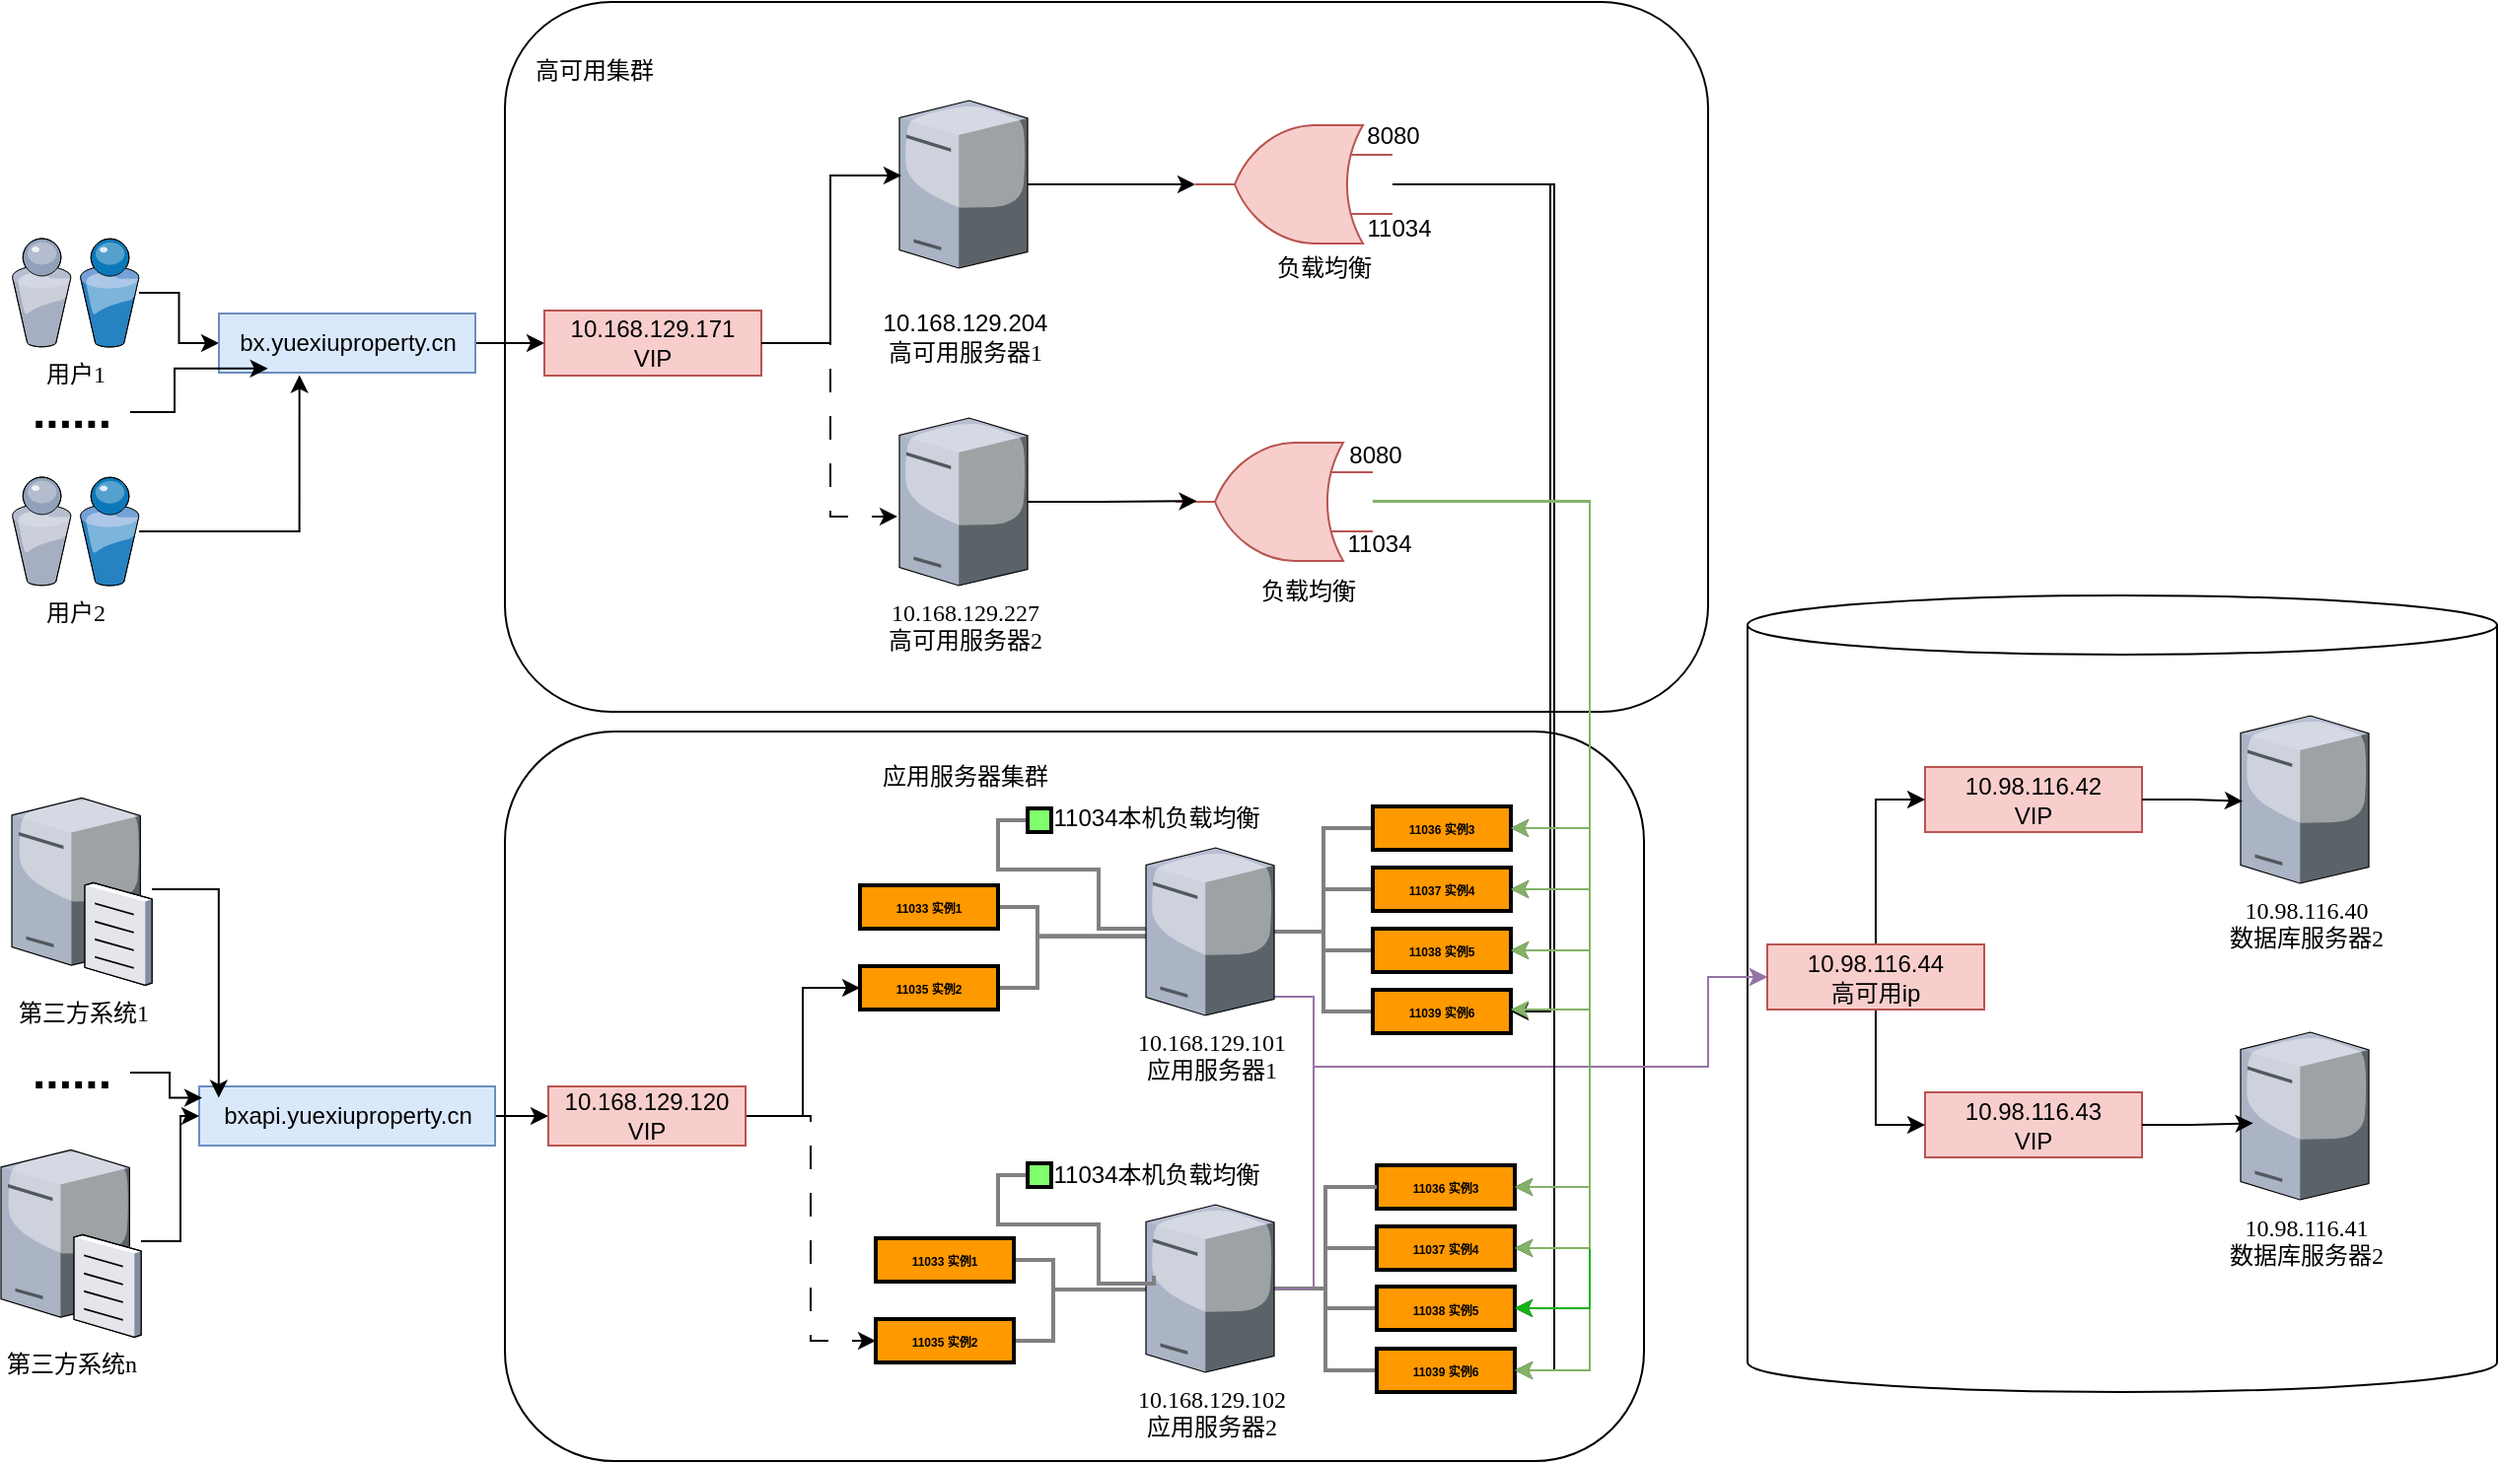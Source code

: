 <mxfile version="22.0.8" type="github">
  <diagram name="Page-1" id="822b0af5-4adb-64df-f703-e8dfc1f81529">
    <mxGraphModel dx="1539" dy="732" grid="0" gridSize="10" guides="1" tooltips="1" connect="1" arrows="1" fold="1" page="1" pageScale="1" pageWidth="850" pageHeight="1100" background="none" math="0" shadow="0">
      <root>
        <mxCell id="0" />
        <mxCell id="1" parent="0" />
        <mxCell id="_ml1ooQkZq6HSQxFkApG-141" value="" style="shape=cylinder3;whiteSpace=wrap;html=1;boundedLbl=1;backgroundOutline=1;size=15;" vertex="1" parent="1">
          <mxGeometry x="1070" y="421" width="380" height="404" as="geometry" />
        </mxCell>
        <mxCell id="_ml1ooQkZq6HSQxFkApG-24" value="" style="rounded=1;whiteSpace=wrap;html=1;" vertex="1" parent="1">
          <mxGeometry x="440" y="490" width="577.5" height="370" as="geometry" />
        </mxCell>
        <mxCell id="_ml1ooQkZq6HSQxFkApG-21" value="" style="rounded=1;whiteSpace=wrap;html=1;" vertex="1" parent="1">
          <mxGeometry x="440" y="120" width="610" height="360" as="geometry" />
        </mxCell>
        <mxCell id="7d933b09d9755ecc-5" value="第三方系统1" style="verticalLabelPosition=bottom;aspect=fixed;html=1;verticalAlign=top;strokeColor=none;shape=mxgraph.citrix.file_server;rounded=0;shadow=0;comic=0;fontFamily=Verdana;" parent="1" vertex="1">
          <mxGeometry x="190" y="521.5" width="71" height="97" as="geometry" />
        </mxCell>
        <mxCell id="_ml1ooQkZq6HSQxFkApG-11" style="edgeStyle=orthogonalEdgeStyle;rounded=0;orthogonalLoop=1;jettySize=auto;html=1;" edge="1" parent="1" source="7d933b09d9755ecc-6" target="_ml1ooQkZq6HSQxFkApG-1">
          <mxGeometry relative="1" as="geometry" />
        </mxCell>
        <mxCell id="7d933b09d9755ecc-6" value="用户1" style="verticalLabelPosition=bottom;aspect=fixed;html=1;verticalAlign=top;strokeColor=none;shape=mxgraph.citrix.users;rounded=0;shadow=0;comic=0;fontFamily=Verdana;" parent="1" vertex="1">
          <mxGeometry x="190" y="240" width="64.5" height="55" as="geometry" />
        </mxCell>
        <mxCell id="7d933b09d9755ecc-9" value="&lt;br&gt;&lt;span style=&quot;color: rgb(0, 0, 0); font-family: Arial, 微软雅黑, &amp;quot;Microsoft YaHei&amp;quot;, STXihei, 华文细黑; font-size: 12px; font-style: normal; font-variant-ligatures: normal; font-variant-caps: normal; font-weight: 300; letter-spacing: normal; orphans: 2; text-align: left; text-indent: 0px; text-transform: none; widows: 2; word-spacing: 0px; -webkit-text-stroke-width: 0px; background-color: rgb(255, 255, 255); text-decoration-thickness: initial; text-decoration-style: initial; text-decoration-color: initial; float: none; display: inline !important;&quot;&gt;10.168.129.204&lt;br&gt;&lt;/span&gt;高可用服务器1&lt;br&gt;" style="verticalLabelPosition=bottom;aspect=fixed;html=1;verticalAlign=top;strokeColor=none;shape=mxgraph.citrix.tower_server;rounded=0;shadow=0;comic=0;fontFamily=Verdana;" parent="1" vertex="1">
          <mxGeometry x="640" y="170" width="65" height="85" as="geometry" />
        </mxCell>
        <mxCell id="7d933b09d9755ecc-33" value="用户2" style="verticalLabelPosition=bottom;aspect=fixed;html=1;verticalAlign=top;strokeColor=none;shape=mxgraph.citrix.users;rounded=0;shadow=0;comic=0;fontFamily=Verdana;" parent="1" vertex="1">
          <mxGeometry x="190" y="361" width="64.5" height="55" as="geometry" />
        </mxCell>
        <mxCell id="7d933b09d9755ecc-34" value="10.168.129.227&lt;br&gt;高可用服务器2" style="verticalLabelPosition=bottom;aspect=fixed;html=1;verticalAlign=top;strokeColor=none;shape=mxgraph.citrix.tower_server;rounded=0;shadow=0;comic=0;fontFamily=Verdana;" parent="1" vertex="1">
          <mxGeometry x="640" y="331" width="65" height="85" as="geometry" />
        </mxCell>
        <mxCell id="_ml1ooQkZq6HSQxFkApG-16" value="" style="edgeStyle=orthogonalEdgeStyle;rounded=0;orthogonalLoop=1;jettySize=auto;html=1;" edge="1" parent="1" source="_ml1ooQkZq6HSQxFkApG-1" target="_ml1ooQkZq6HSQxFkApG-15">
          <mxGeometry relative="1" as="geometry" />
        </mxCell>
        <mxCell id="_ml1ooQkZq6HSQxFkApG-1" value="bx.yuexiuproperty.cn" style="text;html=1;align=center;verticalAlign=middle;resizable=0;points=[];autosize=1;strokeColor=#6c8ebf;fillColor=#dae8fc;" vertex="1" parent="1">
          <mxGeometry x="295" y="278" width="130" height="30" as="geometry" />
        </mxCell>
        <mxCell id="_ml1ooQkZq6HSQxFkApG-18" value="" style="edgeStyle=orthogonalEdgeStyle;rounded=0;orthogonalLoop=1;jettySize=auto;html=1;" edge="1" parent="1" source="_ml1ooQkZq6HSQxFkApG-2" target="_ml1ooQkZq6HSQxFkApG-17">
          <mxGeometry relative="1" as="geometry" />
        </mxCell>
        <mxCell id="_ml1ooQkZq6HSQxFkApG-2" value="bxapi.yuexiuproperty.cn" style="text;html=1;align=center;verticalAlign=middle;resizable=0;points=[];autosize=1;strokeColor=#6c8ebf;fillColor=#dae8fc;" vertex="1" parent="1">
          <mxGeometry x="285" y="670" width="150" height="30" as="geometry" />
        </mxCell>
        <mxCell id="_ml1ooQkZq6HSQxFkApG-10" style="edgeStyle=orthogonalEdgeStyle;rounded=0;orthogonalLoop=1;jettySize=auto;html=1;" edge="1" parent="1" source="_ml1ooQkZq6HSQxFkApG-5" target="_ml1ooQkZq6HSQxFkApG-2">
          <mxGeometry relative="1" as="geometry" />
        </mxCell>
        <mxCell id="_ml1ooQkZq6HSQxFkApG-5" value="第三方系统n" style="verticalLabelPosition=bottom;aspect=fixed;html=1;verticalAlign=top;strokeColor=none;shape=mxgraph.citrix.file_server;rounded=0;shadow=0;comic=0;fontFamily=Verdana;" vertex="1" parent="1">
          <mxGeometry x="184.5" y="700" width="71" height="97" as="geometry" />
        </mxCell>
        <mxCell id="_ml1ooQkZq6HSQxFkApG-7" value="&lt;b&gt;&lt;font style=&quot;font-size: 24px;&quot;&gt;......&lt;/font&gt;&lt;/b&gt;" style="text;html=1;align=center;verticalAlign=middle;resizable=0;points=[];autosize=1;strokeColor=none;fillColor=none;" vertex="1" parent="1">
          <mxGeometry x="190" y="643" width="60" height="40" as="geometry" />
        </mxCell>
        <mxCell id="_ml1ooQkZq6HSQxFkApG-8" value="&lt;b&gt;&lt;font style=&quot;font-size: 24px;&quot;&gt;......&lt;/font&gt;&lt;/b&gt;" style="text;html=1;align=center;verticalAlign=middle;resizable=0;points=[];autosize=1;strokeColor=none;fillColor=none;" vertex="1" parent="1">
          <mxGeometry x="190" y="308" width="60" height="40" as="geometry" />
        </mxCell>
        <mxCell id="_ml1ooQkZq6HSQxFkApG-9" style="edgeStyle=orthogonalEdgeStyle;rounded=0;orthogonalLoop=1;jettySize=auto;html=1;entryX=0.066;entryY=0.193;entryDx=0;entryDy=0;entryPerimeter=0;" edge="1" parent="1" source="7d933b09d9755ecc-5" target="_ml1ooQkZq6HSQxFkApG-2">
          <mxGeometry relative="1" as="geometry" />
        </mxCell>
        <mxCell id="_ml1ooQkZq6HSQxFkApG-12" style="edgeStyle=orthogonalEdgeStyle;rounded=0;orthogonalLoop=1;jettySize=auto;html=1;entryX=0.314;entryY=1.042;entryDx=0;entryDy=0;entryPerimeter=0;" edge="1" parent="1" source="7d933b09d9755ecc-33" target="_ml1ooQkZq6HSQxFkApG-1">
          <mxGeometry relative="1" as="geometry" />
        </mxCell>
        <mxCell id="_ml1ooQkZq6HSQxFkApG-13" style="edgeStyle=orthogonalEdgeStyle;rounded=0;orthogonalLoop=1;jettySize=auto;html=1;entryX=0.191;entryY=0.93;entryDx=0;entryDy=0;entryPerimeter=0;" edge="1" parent="1" source="_ml1ooQkZq6HSQxFkApG-8" target="_ml1ooQkZq6HSQxFkApG-1">
          <mxGeometry relative="1" as="geometry" />
        </mxCell>
        <mxCell id="_ml1ooQkZq6HSQxFkApG-14" style="edgeStyle=orthogonalEdgeStyle;rounded=0;orthogonalLoop=1;jettySize=auto;html=1;entryX=0.01;entryY=0.193;entryDx=0;entryDy=0;entryPerimeter=0;" edge="1" parent="1" source="_ml1ooQkZq6HSQxFkApG-7" target="_ml1ooQkZq6HSQxFkApG-2">
          <mxGeometry relative="1" as="geometry" />
        </mxCell>
        <mxCell id="_ml1ooQkZq6HSQxFkApG-15" value="10.168.129.171&lt;br&gt;VIP" style="whiteSpace=wrap;html=1;fillColor=#f8cecc;strokeColor=#b85450;" vertex="1" parent="1">
          <mxGeometry x="460" y="276.5" width="110" height="33" as="geometry" />
        </mxCell>
        <mxCell id="_ml1ooQkZq6HSQxFkApG-70" style="edgeStyle=orthogonalEdgeStyle;rounded=0;orthogonalLoop=1;jettySize=auto;html=1;entryX=0;entryY=0.5;entryDx=0;entryDy=0;" edge="1" parent="1" source="_ml1ooQkZq6HSQxFkApG-17" target="_ml1ooQkZq6HSQxFkApG-58">
          <mxGeometry relative="1" as="geometry" />
        </mxCell>
        <mxCell id="_ml1ooQkZq6HSQxFkApG-71" style="edgeStyle=orthogonalEdgeStyle;rounded=0;orthogonalLoop=1;jettySize=auto;html=1;entryX=0;entryY=0.5;entryDx=0;entryDy=0;dashed=1;dashPattern=12 12;" edge="1" parent="1" source="_ml1ooQkZq6HSQxFkApG-17" target="_ml1ooQkZq6HSQxFkApG-64">
          <mxGeometry relative="1" as="geometry" />
        </mxCell>
        <mxCell id="_ml1ooQkZq6HSQxFkApG-17" value="10.168.129.120&lt;br&gt;VIP" style="whiteSpace=wrap;html=1;fillColor=#f8cecc;strokeColor=#b85450;" vertex="1" parent="1">
          <mxGeometry x="462" y="670" width="100" height="30" as="geometry" />
        </mxCell>
        <mxCell id="_ml1ooQkZq6HSQxFkApG-19" style="edgeStyle=orthogonalEdgeStyle;rounded=0;orthogonalLoop=1;jettySize=auto;html=1;entryX=0.015;entryY=0.447;entryDx=0;entryDy=0;entryPerimeter=0;" edge="1" parent="1" source="_ml1ooQkZq6HSQxFkApG-15" target="7d933b09d9755ecc-9">
          <mxGeometry relative="1" as="geometry" />
        </mxCell>
        <mxCell id="_ml1ooQkZq6HSQxFkApG-20" style="edgeStyle=orthogonalEdgeStyle;rounded=0;orthogonalLoop=1;jettySize=auto;html=1;exitX=1;exitY=0.5;exitDx=0;exitDy=0;entryX=-0.015;entryY=0.588;entryDx=0;entryDy=0;entryPerimeter=0;dashed=1;dashPattern=12 12;" edge="1" parent="1" source="_ml1ooQkZq6HSQxFkApG-15" target="7d933b09d9755ecc-34">
          <mxGeometry relative="1" as="geometry" />
        </mxCell>
        <mxCell id="_ml1ooQkZq6HSQxFkApG-22" value="高可用集群" style="text;html=1;align=center;verticalAlign=middle;resizable=0;points=[];autosize=1;strokeColor=none;fillColor=none;" vertex="1" parent="1">
          <mxGeometry x="445" y="140" width="80" height="30" as="geometry" />
        </mxCell>
        <mxCell id="_ml1ooQkZq6HSQxFkApG-25" value="应用服务器集群" style="text;html=1;align=center;verticalAlign=middle;resizable=0;points=[];autosize=1;strokeColor=none;fillColor=none;" vertex="1" parent="1">
          <mxGeometry x="617.5" y="498" width="110" height="30" as="geometry" />
        </mxCell>
        <mxCell id="_ml1ooQkZq6HSQxFkApG-27" value="" style="edgeStyle=orthogonalEdgeStyle;rounded=0;exitX=0;exitY=0.5;endArrow=none;dashed=0;html=1;strokeColor=#808080;strokeWidth=2;entryX=0.062;entryY=0.433;entryDx=0;entryDy=0;entryPerimeter=0;" edge="1" source="_ml1ooQkZq6HSQxFkApG-29" target="7d933b09d9755ecc-17" parent="1">
          <mxGeometry relative="1" as="geometry">
            <Array as="points">
              <mxPoint x="690" y="535" />
              <mxPoint x="690" y="560" />
              <mxPoint x="741" y="560" />
              <mxPoint x="741" y="590" />
              <mxPoint x="769" y="590" />
            </Array>
          </mxGeometry>
        </mxCell>
        <mxCell id="_ml1ooQkZq6HSQxFkApG-29" value="" style="strokeWidth=2;dashed=0;align=center;fontSize=8;shape=rect;fillColor=#80FF6C;fontStyle=1;whiteSpace=wrap;html=1;" vertex="1" parent="1">
          <mxGeometry x="705" y="529" width="12" height="12" as="geometry" />
        </mxCell>
        <mxCell id="_ml1ooQkZq6HSQxFkApG-30" value="" style="edgeStyle=orthogonalEdgeStyle;rounded=0;exitX=0;exitY=0.5;endArrow=none;dashed=0;html=1;strokeColor=#808080;strokeWidth=2;" edge="1" source="_ml1ooQkZq6HSQxFkApG-32" target="7d933b09d9755ecc-17" parent="1">
          <mxGeometry relative="1" as="geometry" />
        </mxCell>
        <mxCell id="_ml1ooQkZq6HSQxFkApG-32" value="&lt;font style=&quot;font-size: 6px;&quot;&gt;11036&lt;font style=&quot;&quot;&gt; 实例3&lt;/font&gt;&lt;/font&gt;" style="strokeWidth=2;dashed=0;align=center;fontSize=8;shape=rect;fillColor=#ff9900;strokeColor=#000000;fontStyle=1;html=1;whiteSpace=wrap;" vertex="1" parent="1">
          <mxGeometry x="880" y="528" width="70" height="22" as="geometry" />
        </mxCell>
        <mxCell id="_ml1ooQkZq6HSQxFkApG-37" value="" style="edgeStyle=orthogonalEdgeStyle;rounded=0;exitX=0;exitY=0.5;endArrow=none;dashed=0;html=1;strokeColor=#808080;strokeWidth=2;" edge="1" parent="1" source="_ml1ooQkZq6HSQxFkApG-38" target="7d933b09d9755ecc-17">
          <mxGeometry relative="1" as="geometry">
            <mxPoint x="834" y="613" as="targetPoint" />
          </mxGeometry>
        </mxCell>
        <mxCell id="_ml1ooQkZq6HSQxFkApG-38" value="&lt;font style=&quot;font-size: 6px;&quot;&gt;11037&lt;font style=&quot;&quot;&gt;&amp;nbsp;实例4&lt;/font&gt;&lt;/font&gt;" style="strokeWidth=2;dashed=0;align=center;fontSize=8;shape=rect;fillColor=#ff9900;strokeColor=#000000;fontStyle=1;html=1;whiteSpace=wrap;" vertex="1" parent="1">
          <mxGeometry x="880" y="559" width="70" height="22" as="geometry" />
        </mxCell>
        <mxCell id="_ml1ooQkZq6HSQxFkApG-41" value="" style="edgeStyle=orthogonalEdgeStyle;rounded=0;exitX=0;exitY=0.5;endArrow=none;dashed=0;html=1;strokeColor=#808080;strokeWidth=2;" edge="1" parent="1" source="_ml1ooQkZq6HSQxFkApG-42" target="7d933b09d9755ecc-17">
          <mxGeometry relative="1" as="geometry">
            <mxPoint x="833" y="614" as="targetPoint" />
          </mxGeometry>
        </mxCell>
        <mxCell id="_ml1ooQkZq6HSQxFkApG-42" value="&lt;font style=&quot;font-size: 6px;&quot;&gt;11038&lt;font style=&quot;&quot;&gt;&amp;nbsp;实例5&lt;/font&gt;&lt;/font&gt;" style="strokeWidth=2;dashed=0;align=center;fontSize=8;shape=rect;fillColor=#ff9900;strokeColor=#000000;fontStyle=1;html=1;whiteSpace=wrap;" vertex="1" parent="1">
          <mxGeometry x="880" y="590" width="70" height="22" as="geometry" />
        </mxCell>
        <mxCell id="_ml1ooQkZq6HSQxFkApG-43" value="" style="edgeStyle=orthogonalEdgeStyle;rounded=0;exitX=0;exitY=0.5;endArrow=none;dashed=0;html=1;strokeColor=#808080;strokeWidth=2;" edge="1" parent="1" source="_ml1ooQkZq6HSQxFkApG-44" target="7d933b09d9755ecc-17">
          <mxGeometry relative="1" as="geometry">
            <mxPoint x="830" y="652" as="targetPoint" />
          </mxGeometry>
        </mxCell>
        <mxCell id="_ml1ooQkZq6HSQxFkApG-44" value="&lt;font style=&quot;font-size: 6px;&quot;&gt;11039&lt;font style=&quot;&quot;&gt;&amp;nbsp;实例6&lt;/font&gt;&lt;/font&gt;" style="strokeWidth=2;dashed=0;align=center;fontSize=8;shape=rect;fillColor=#ff9900;strokeColor=#000000;fontStyle=1;html=1;whiteSpace=wrap;" vertex="1" parent="1">
          <mxGeometry x="880" y="621" width="70" height="22" as="geometry" />
        </mxCell>
        <mxCell id="_ml1ooQkZq6HSQxFkApG-46" value="&lt;font style=&quot;font-size: 6px;&quot;&gt;11036&lt;font style=&quot;&quot;&gt; 实例3&lt;/font&gt;&lt;/font&gt;" style="strokeWidth=2;dashed=0;align=center;fontSize=8;shape=rect;fillColor=#ff9900;strokeColor=#000000;fontStyle=1;html=1;whiteSpace=wrap;" vertex="1" parent="1">
          <mxGeometry x="882" y="710" width="70" height="22" as="geometry" />
        </mxCell>
        <mxCell id="_ml1ooQkZq6HSQxFkApG-47" value="" style="edgeStyle=orthogonalEdgeStyle;rounded=0;exitX=0;exitY=0.5;endArrow=none;dashed=0;html=1;strokeColor=#808080;strokeWidth=2;" edge="1" parent="1" source="_ml1ooQkZq6HSQxFkApG-48" target="7d933b09d9755ecc-38">
          <mxGeometry relative="1" as="geometry">
            <mxPoint x="830.0" y="776.529" as="targetPoint" />
          </mxGeometry>
        </mxCell>
        <mxCell id="_ml1ooQkZq6HSQxFkApG-48" value="&lt;font style=&quot;font-size: 6px;&quot;&gt;11037&lt;font style=&quot;&quot;&gt;&amp;nbsp;实例4&lt;/font&gt;&lt;/font&gt;" style="strokeWidth=2;dashed=0;align=center;fontSize=8;shape=rect;fillColor=#ff9900;strokeColor=#000000;fontStyle=1;html=1;whiteSpace=wrap;" vertex="1" parent="1">
          <mxGeometry x="882" y="741" width="70" height="22" as="geometry" />
        </mxCell>
        <mxCell id="_ml1ooQkZq6HSQxFkApG-49" value="" style="edgeStyle=orthogonalEdgeStyle;rounded=0;exitX=0;exitY=0.5;endArrow=none;dashed=0;html=1;strokeColor=#808080;strokeWidth=2;" edge="1" parent="1" source="_ml1ooQkZq6HSQxFkApG-50" target="7d933b09d9755ecc-38">
          <mxGeometry relative="1" as="geometry">
            <mxPoint x="830.0" y="776.529" as="targetPoint" />
          </mxGeometry>
        </mxCell>
        <mxCell id="_ml1ooQkZq6HSQxFkApG-50" value="&lt;font style=&quot;font-size: 6px;&quot;&gt;11038&lt;font style=&quot;&quot;&gt;&amp;nbsp;实例5&lt;/font&gt;&lt;/font&gt;" style="strokeWidth=2;dashed=0;align=center;fontSize=8;shape=rect;fillColor=#ff9900;strokeColor=#000000;fontStyle=1;html=1;whiteSpace=wrap;" vertex="1" parent="1">
          <mxGeometry x="882" y="771.5" width="70" height="22" as="geometry" />
        </mxCell>
        <mxCell id="_ml1ooQkZq6HSQxFkApG-51" value="" style="edgeStyle=orthogonalEdgeStyle;rounded=0;exitX=0;exitY=0.5;endArrow=none;dashed=0;html=1;strokeColor=#808080;strokeWidth=2;" edge="1" parent="1" source="_ml1ooQkZq6HSQxFkApG-52" target="7d933b09d9755ecc-38">
          <mxGeometry relative="1" as="geometry">
            <mxPoint x="830.0" y="776.529" as="targetPoint" />
          </mxGeometry>
        </mxCell>
        <mxCell id="_ml1ooQkZq6HSQxFkApG-52" value="&lt;font style=&quot;font-size: 6px;&quot;&gt;11039&lt;font style=&quot;&quot;&gt;&amp;nbsp;实例6&lt;/font&gt;&lt;/font&gt;" style="strokeWidth=2;dashed=0;align=center;fontSize=8;shape=rect;fillColor=#ff9900;strokeColor=#000000;fontStyle=1;html=1;whiteSpace=wrap;" vertex="1" parent="1">
          <mxGeometry x="882" y="803" width="70" height="22" as="geometry" />
        </mxCell>
        <mxCell id="_ml1ooQkZq6HSQxFkApG-54" value="" style="edgeStyle=orthogonalEdgeStyle;rounded=0;exitX=0;exitY=0.5;endArrow=none;dashed=0;html=1;strokeColor=#808080;strokeWidth=2;exitDx=0;exitDy=0;" edge="1" parent="1" source="_ml1ooQkZq6HSQxFkApG-46" target="7d933b09d9755ecc-38">
          <mxGeometry relative="1" as="geometry">
            <mxPoint x="890" y="647" as="sourcePoint" />
            <mxPoint x="840" y="699" as="targetPoint" />
          </mxGeometry>
        </mxCell>
        <mxCell id="_ml1ooQkZq6HSQxFkApG-55" value="" style="edgeStyle=orthogonalEdgeStyle;rounded=0;exitX=1;exitY=0.5;endArrow=none;dashed=0;html=1;strokeColor=#808080;strokeWidth=2;entryX=0.041;entryY=0.525;entryDx=0;entryDy=0;entryPerimeter=0;exitDx=0;exitDy=0;" edge="1" parent="1" source="_ml1ooQkZq6HSQxFkApG-56" target="7d933b09d9755ecc-17">
          <mxGeometry relative="1" as="geometry">
            <mxPoint x="530" y="639" as="targetPoint" />
            <Array as="points">
              <mxPoint x="710" y="579" />
              <mxPoint x="710" y="594" />
            </Array>
          </mxGeometry>
        </mxCell>
        <mxCell id="_ml1ooQkZq6HSQxFkApG-56" value="&lt;font style=&quot;font-size: 6px;&quot;&gt;11033&lt;font style=&quot;&quot;&gt; 实例1&lt;/font&gt;&lt;/font&gt;" style="strokeWidth=2;dashed=0;align=center;fontSize=8;shape=rect;fillColor=#ff9900;strokeColor=#000000;fontStyle=1;html=1;whiteSpace=wrap;" vertex="1" parent="1">
          <mxGeometry x="620" y="568" width="70" height="22" as="geometry" />
        </mxCell>
        <mxCell id="_ml1ooQkZq6HSQxFkApG-57" value="" style="edgeStyle=orthogonalEdgeStyle;rounded=0;exitX=1;exitY=0.5;endArrow=none;dashed=0;html=1;strokeColor=#808080;strokeWidth=2;entryX=0.012;entryY=0.53;entryDx=0;entryDy=0;entryPerimeter=0;exitDx=0;exitDy=0;" edge="1" parent="1" source="_ml1ooQkZq6HSQxFkApG-58" target="7d933b09d9755ecc-17">
          <mxGeometry relative="1" as="geometry">
            <mxPoint x="778" y="604" as="targetPoint" />
            <Array as="points">
              <mxPoint x="710" y="620" />
              <mxPoint x="710" y="594" />
              <mxPoint x="766" y="594" />
            </Array>
          </mxGeometry>
        </mxCell>
        <mxCell id="_ml1ooQkZq6HSQxFkApG-58" value="&lt;font style=&quot;font-size: 6px;&quot;&gt;11035&lt;font style=&quot;&quot;&gt; 实例2&lt;/font&gt;&lt;/font&gt;" style="strokeWidth=2;dashed=0;align=center;fontSize=8;shape=rect;fillColor=#ff9900;strokeColor=#000000;fontStyle=1;html=1;whiteSpace=wrap;" vertex="1" parent="1">
          <mxGeometry x="620" y="609" width="70" height="22" as="geometry" />
        </mxCell>
        <mxCell id="_ml1ooQkZq6HSQxFkApG-59" value="11034本机负载均衡" style="text;html=1;align=center;verticalAlign=middle;resizable=0;points=[];autosize=1;strokeColor=none;fillColor=none;" vertex="1" parent="1">
          <mxGeometry x="705" y="519" width="130" height="30" as="geometry" />
        </mxCell>
        <mxCell id="_ml1ooQkZq6HSQxFkApG-61" value="" style="edgeStyle=orthogonalEdgeStyle;rounded=0;exitX=1;exitY=0.5;endArrow=none;dashed=0;html=1;strokeColor=#808080;strokeWidth=2;entryX=0.041;entryY=0.525;entryDx=0;entryDy=0;entryPerimeter=0;exitDx=0;exitDy=0;" edge="1" parent="1" source="_ml1ooQkZq6HSQxFkApG-62">
          <mxGeometry relative="1" as="geometry">
            <mxPoint x="776" y="773" as="targetPoint" />
            <Array as="points">
              <mxPoint x="718" y="758" />
              <mxPoint x="718" y="773" />
            </Array>
          </mxGeometry>
        </mxCell>
        <mxCell id="_ml1ooQkZq6HSQxFkApG-62" value="&lt;font style=&quot;font-size: 6px;&quot;&gt;11033&lt;font style=&quot;&quot;&gt; 实例1&lt;/font&gt;&lt;/font&gt;" style="strokeWidth=2;dashed=0;align=center;fontSize=8;shape=rect;fillColor=#ff9900;strokeColor=#000000;fontStyle=1;html=1;whiteSpace=wrap;" vertex="1" parent="1">
          <mxGeometry x="628" y="747" width="70" height="22" as="geometry" />
        </mxCell>
        <mxCell id="_ml1ooQkZq6HSQxFkApG-63" value="" style="edgeStyle=orthogonalEdgeStyle;rounded=0;exitX=1;exitY=0.5;endArrow=none;dashed=0;html=1;strokeColor=#808080;strokeWidth=2;entryX=0.012;entryY=0.53;entryDx=0;entryDy=0;entryPerimeter=0;exitDx=0;exitDy=0;" edge="1" parent="1" source="_ml1ooQkZq6HSQxFkApG-64">
          <mxGeometry relative="1" as="geometry">
            <mxPoint x="774" y="773" as="targetPoint" />
            <Array as="points">
              <mxPoint x="718" y="799" />
              <mxPoint x="718" y="773" />
              <mxPoint x="774" y="773" />
            </Array>
          </mxGeometry>
        </mxCell>
        <mxCell id="_ml1ooQkZq6HSQxFkApG-64" value="&lt;font style=&quot;font-size: 6px;&quot;&gt;11035&lt;font style=&quot;&quot;&gt; 实例2&lt;/font&gt;&lt;/font&gt;" style="strokeWidth=2;dashed=0;align=center;fontSize=8;shape=rect;fillColor=#ff9900;strokeColor=#000000;fontStyle=1;html=1;whiteSpace=wrap;" vertex="1" parent="1">
          <mxGeometry x="628" y="788" width="70" height="22" as="geometry" />
        </mxCell>
        <mxCell id="_ml1ooQkZq6HSQxFkApG-140" style="edgeStyle=orthogonalEdgeStyle;rounded=0;orthogonalLoop=1;jettySize=auto;html=1;entryX=0;entryY=0.5;entryDx=0;entryDy=0;fillColor=#e1d5e7;strokeColor=#9673a6;" edge="1" parent="1" source="7d933b09d9755ecc-38" target="_ml1ooQkZq6HSQxFkApG-132">
          <mxGeometry relative="1" as="geometry">
            <Array as="points">
              <mxPoint x="850" y="772" />
              <mxPoint x="850" y="660" />
              <mxPoint x="1050" y="660" />
              <mxPoint x="1050" y="614" />
            </Array>
          </mxGeometry>
        </mxCell>
        <mxCell id="7d933b09d9755ecc-38" value="10.168.129.102&lt;br&gt;应用服务器2" style="verticalLabelPosition=bottom;aspect=fixed;html=1;verticalAlign=top;strokeColor=none;shape=mxgraph.citrix.tower_server;rounded=0;shadow=0;comic=0;fontFamily=Verdana;" parent="1" vertex="1">
          <mxGeometry x="765" y="730" width="65" height="85" as="geometry" />
        </mxCell>
        <mxCell id="_ml1ooQkZq6HSQxFkApG-138" style="edgeStyle=orthogonalEdgeStyle;rounded=0;orthogonalLoop=1;jettySize=auto;html=1;entryX=0;entryY=0.5;entryDx=0;entryDy=0;exitX=0.999;exitY=0.888;exitDx=0;exitDy=0;exitPerimeter=0;fillColor=#e1d5e7;strokeColor=#9673a6;" edge="1" parent="1" source="7d933b09d9755ecc-17" target="_ml1ooQkZq6HSQxFkApG-132">
          <mxGeometry relative="1" as="geometry">
            <Array as="points">
              <mxPoint x="850" y="625" />
              <mxPoint x="850" y="660" />
              <mxPoint x="1050" y="660" />
              <mxPoint x="1050" y="615" />
            </Array>
          </mxGeometry>
        </mxCell>
        <mxCell id="7d933b09d9755ecc-17" value="10.168.129.101&lt;br&gt;应用服务器1" style="verticalLabelPosition=bottom;aspect=fixed;html=1;verticalAlign=top;strokeColor=none;shape=mxgraph.citrix.tower_server;rounded=0;shadow=0;comic=0;fontFamily=Verdana;" parent="1" vertex="1">
          <mxGeometry x="765" y="549" width="65" height="85" as="geometry" />
        </mxCell>
        <mxCell id="_ml1ooQkZq6HSQxFkApG-67" value="" style="edgeStyle=orthogonalEdgeStyle;rounded=0;exitX=0;exitY=0.5;endArrow=none;dashed=0;html=1;strokeColor=#808080;strokeWidth=2;entryX=0.062;entryY=0.433;entryDx=0;entryDy=0;entryPerimeter=0;" edge="1" parent="1" source="_ml1ooQkZq6HSQxFkApG-68">
          <mxGeometry relative="1" as="geometry">
            <mxPoint x="769" y="766" as="targetPoint" />
            <Array as="points">
              <mxPoint x="690" y="715" />
              <mxPoint x="690" y="740" />
              <mxPoint x="741" y="740" />
              <mxPoint x="741" y="770" />
              <mxPoint x="769" y="770" />
            </Array>
          </mxGeometry>
        </mxCell>
        <mxCell id="_ml1ooQkZq6HSQxFkApG-69" value="11034本机负载均衡" style="text;html=1;align=center;verticalAlign=middle;resizable=0;points=[];autosize=1;strokeColor=none;fillColor=none;" vertex="1" parent="1">
          <mxGeometry x="705" y="700" width="130" height="30" as="geometry" />
        </mxCell>
        <mxCell id="_ml1ooQkZq6HSQxFkApG-68" value="" style="strokeWidth=2;dashed=0;align=center;fontSize=8;shape=rect;fillColor=#80FF6C;fontStyle=1;whiteSpace=wrap;html=1;" vertex="1" parent="1">
          <mxGeometry x="705" y="709" width="12" height="12" as="geometry" />
        </mxCell>
        <mxCell id="_ml1ooQkZq6HSQxFkApG-83" style="edgeStyle=orthogonalEdgeStyle;rounded=0;orthogonalLoop=1;jettySize=auto;html=1;entryX=1;entryY=0.5;entryDx=0;entryDy=0;" edge="1" parent="1" source="_ml1ooQkZq6HSQxFkApG-73" target="_ml1ooQkZq6HSQxFkApG-50">
          <mxGeometry relative="1" as="geometry">
            <Array as="points">
              <mxPoint x="972" y="212" />
              <mxPoint x="972" y="782" />
            </Array>
          </mxGeometry>
        </mxCell>
        <mxCell id="_ml1ooQkZq6HSQxFkApG-84" style="edgeStyle=orthogonalEdgeStyle;rounded=0;orthogonalLoop=1;jettySize=auto;html=1;entryX=1;entryY=0.5;entryDx=0;entryDy=0;" edge="1" parent="1" source="_ml1ooQkZq6HSQxFkApG-73" target="_ml1ooQkZq6HSQxFkApG-48">
          <mxGeometry relative="1" as="geometry">
            <Array as="points">
              <mxPoint x="972" y="212" />
              <mxPoint x="972" y="752" />
            </Array>
          </mxGeometry>
        </mxCell>
        <mxCell id="_ml1ooQkZq6HSQxFkApG-85" style="edgeStyle=orthogonalEdgeStyle;rounded=0;orthogonalLoop=1;jettySize=auto;html=1;entryX=1;entryY=0.5;entryDx=0;entryDy=0;" edge="1" parent="1" source="_ml1ooQkZq6HSQxFkApG-73" target="_ml1ooQkZq6HSQxFkApG-46">
          <mxGeometry relative="1" as="geometry">
            <Array as="points">
              <mxPoint x="972" y="212" />
              <mxPoint x="972" y="721" />
            </Array>
          </mxGeometry>
        </mxCell>
        <mxCell id="_ml1ooQkZq6HSQxFkApG-86" style="edgeStyle=orthogonalEdgeStyle;rounded=0;orthogonalLoop=1;jettySize=auto;html=1;entryX=1;entryY=0.5;entryDx=0;entryDy=0;" edge="1" parent="1" source="_ml1ooQkZq6HSQxFkApG-73" target="_ml1ooQkZq6HSQxFkApG-52">
          <mxGeometry relative="1" as="geometry">
            <Array as="points">
              <mxPoint x="972" y="212" />
              <mxPoint x="972" y="814" />
            </Array>
          </mxGeometry>
        </mxCell>
        <mxCell id="_ml1ooQkZq6HSQxFkApG-87" style="edgeStyle=orthogonalEdgeStyle;rounded=0;orthogonalLoop=1;jettySize=auto;html=1;entryX=1;entryY=0.5;entryDx=0;entryDy=0;" edge="1" parent="1" source="_ml1ooQkZq6HSQxFkApG-73" target="_ml1ooQkZq6HSQxFkApG-44">
          <mxGeometry relative="1" as="geometry">
            <Array as="points">
              <mxPoint x="970" y="212" />
              <mxPoint x="970" y="632" />
            </Array>
          </mxGeometry>
        </mxCell>
        <mxCell id="_ml1ooQkZq6HSQxFkApG-88" style="edgeStyle=orthogonalEdgeStyle;rounded=0;orthogonalLoop=1;jettySize=auto;html=1;entryX=1;entryY=0.5;entryDx=0;entryDy=0;" edge="1" parent="1" source="_ml1ooQkZq6HSQxFkApG-73" target="_ml1ooQkZq6HSQxFkApG-42">
          <mxGeometry relative="1" as="geometry">
            <Array as="points">
              <mxPoint x="970" y="212" />
              <mxPoint x="970" y="601" />
            </Array>
          </mxGeometry>
        </mxCell>
        <mxCell id="_ml1ooQkZq6HSQxFkApG-89" style="edgeStyle=orthogonalEdgeStyle;rounded=0;orthogonalLoop=1;jettySize=auto;html=1;entryX=1;entryY=0.5;entryDx=0;entryDy=0;" edge="1" parent="1" source="_ml1ooQkZq6HSQxFkApG-73" target="_ml1ooQkZq6HSQxFkApG-38">
          <mxGeometry relative="1" as="geometry">
            <Array as="points">
              <mxPoint x="970" y="212" />
              <mxPoint x="970" y="570" />
            </Array>
          </mxGeometry>
        </mxCell>
        <mxCell id="_ml1ooQkZq6HSQxFkApG-90" style="edgeStyle=orthogonalEdgeStyle;rounded=0;orthogonalLoop=1;jettySize=auto;html=1;entryX=1;entryY=0.5;entryDx=0;entryDy=0;" edge="1" parent="1" source="_ml1ooQkZq6HSQxFkApG-73" target="_ml1ooQkZq6HSQxFkApG-32">
          <mxGeometry relative="1" as="geometry">
            <Array as="points">
              <mxPoint x="970" y="212" />
              <mxPoint x="970" y="539" />
            </Array>
          </mxGeometry>
        </mxCell>
        <mxCell id="_ml1ooQkZq6HSQxFkApG-73" value="" style="verticalLabelPosition=bottom;shadow=0;dashed=0;align=center;html=1;verticalAlign=top;shape=mxgraph.electrical.logic_gates.logic_gate;operation=or;rotation=-180;fillColor=#f8cecc;strokeColor=#b85450;" vertex="1" parent="1">
          <mxGeometry x="790" y="182.5" width="100" height="60" as="geometry" />
        </mxCell>
        <mxCell id="_ml1ooQkZq6HSQxFkApG-74" style="edgeStyle=orthogonalEdgeStyle;rounded=0;orthogonalLoop=1;jettySize=auto;html=1;entryX=1;entryY=0.5;entryDx=0;entryDy=0;entryPerimeter=0;" edge="1" parent="1" source="7d933b09d9755ecc-9" target="_ml1ooQkZq6HSQxFkApG-73">
          <mxGeometry relative="1" as="geometry" />
        </mxCell>
        <mxCell id="_ml1ooQkZq6HSQxFkApG-92" style="edgeStyle=orthogonalEdgeStyle;rounded=0;orthogonalLoop=1;jettySize=auto;html=1;entryX=1;entryY=0.5;entryDx=0;entryDy=0;strokeColor=#82b366;fillColor=#d5e8d4;" edge="1" parent="1" source="_ml1ooQkZq6HSQxFkApG-75" target="_ml1ooQkZq6HSQxFkApG-52">
          <mxGeometry relative="1" as="geometry">
            <Array as="points">
              <mxPoint x="990" y="374" />
              <mxPoint x="990" y="814" />
            </Array>
          </mxGeometry>
        </mxCell>
        <mxCell id="_ml1ooQkZq6HSQxFkApG-93" style="edgeStyle=orthogonalEdgeStyle;rounded=0;orthogonalLoop=1;jettySize=auto;html=1;entryX=1;entryY=0.5;entryDx=0;entryDy=0;fillColor=#d5e8d4;strokeColor=#15B315;" edge="1" parent="1" source="_ml1ooQkZq6HSQxFkApG-75" target="_ml1ooQkZq6HSQxFkApG-50">
          <mxGeometry relative="1" as="geometry">
            <Array as="points">
              <mxPoint x="990" y="374" />
              <mxPoint x="990" y="782" />
            </Array>
          </mxGeometry>
        </mxCell>
        <mxCell id="_ml1ooQkZq6HSQxFkApG-94" style="edgeStyle=orthogonalEdgeStyle;rounded=0;orthogonalLoop=1;jettySize=auto;html=1;entryX=1;entryY=0.5;entryDx=0;entryDy=0;fillColor=#d5e8d4;strokeColor=#82b366;" edge="1" parent="1" source="_ml1ooQkZq6HSQxFkApG-75" target="_ml1ooQkZq6HSQxFkApG-48">
          <mxGeometry relative="1" as="geometry">
            <Array as="points">
              <mxPoint x="990" y="374" />
              <mxPoint x="990" y="752" />
            </Array>
          </mxGeometry>
        </mxCell>
        <mxCell id="_ml1ooQkZq6HSQxFkApG-95" style="edgeStyle=orthogonalEdgeStyle;rounded=0;orthogonalLoop=1;jettySize=auto;html=1;entryX=1;entryY=0.5;entryDx=0;entryDy=0;fillColor=#d5e8d4;strokeColor=#82b366;" edge="1" parent="1" source="_ml1ooQkZq6HSQxFkApG-75" target="_ml1ooQkZq6HSQxFkApG-46">
          <mxGeometry relative="1" as="geometry">
            <Array as="points">
              <mxPoint x="990" y="374" />
              <mxPoint x="990" y="721" />
            </Array>
          </mxGeometry>
        </mxCell>
        <mxCell id="_ml1ooQkZq6HSQxFkApG-97" style="edgeStyle=orthogonalEdgeStyle;rounded=0;orthogonalLoop=1;jettySize=auto;html=1;entryX=1;entryY=0.5;entryDx=0;entryDy=0;fillColor=#d5e8d4;strokeColor=#82b366;" edge="1" parent="1">
          <mxGeometry relative="1" as="geometry">
            <mxPoint x="880" y="373" as="sourcePoint" />
            <mxPoint x="950" y="631" as="targetPoint" />
            <Array as="points">
              <mxPoint x="990" y="373" />
              <mxPoint x="990" y="631" />
            </Array>
          </mxGeometry>
        </mxCell>
        <mxCell id="_ml1ooQkZq6HSQxFkApG-98" style="edgeStyle=orthogonalEdgeStyle;rounded=0;orthogonalLoop=1;jettySize=auto;html=1;entryX=1;entryY=0.5;entryDx=0;entryDy=0;fillColor=#d5e8d4;strokeColor=#82b366;" edge="1" parent="1" source="_ml1ooQkZq6HSQxFkApG-75" target="_ml1ooQkZq6HSQxFkApG-42">
          <mxGeometry relative="1" as="geometry">
            <Array as="points">
              <mxPoint x="990" y="374" />
              <mxPoint x="990" y="601" />
            </Array>
          </mxGeometry>
        </mxCell>
        <mxCell id="_ml1ooQkZq6HSQxFkApG-99" style="edgeStyle=orthogonalEdgeStyle;rounded=0;orthogonalLoop=1;jettySize=auto;html=1;entryX=1;entryY=0.5;entryDx=0;entryDy=0;fillColor=#d5e8d4;strokeColor=#82b366;" edge="1" parent="1" source="_ml1ooQkZq6HSQxFkApG-75" target="_ml1ooQkZq6HSQxFkApG-38">
          <mxGeometry relative="1" as="geometry">
            <Array as="points">
              <mxPoint x="990" y="374" />
              <mxPoint x="990" y="570" />
            </Array>
          </mxGeometry>
        </mxCell>
        <mxCell id="_ml1ooQkZq6HSQxFkApG-100" style="edgeStyle=orthogonalEdgeStyle;rounded=0;orthogonalLoop=1;jettySize=auto;html=1;entryX=1;entryY=0.5;entryDx=0;entryDy=0;fillColor=#d5e8d4;strokeColor=#82b366;" edge="1" parent="1" source="_ml1ooQkZq6HSQxFkApG-75" target="_ml1ooQkZq6HSQxFkApG-32">
          <mxGeometry relative="1" as="geometry">
            <Array as="points">
              <mxPoint x="990" y="374" />
              <mxPoint x="990" y="539" />
            </Array>
          </mxGeometry>
        </mxCell>
        <mxCell id="_ml1ooQkZq6HSQxFkApG-75" value="" style="verticalLabelPosition=bottom;shadow=0;dashed=0;align=center;html=1;verticalAlign=top;shape=mxgraph.electrical.logic_gates.logic_gate;operation=or;rotation=-180;fillColor=#f8cecc;strokeColor=#b85450;" vertex="1" parent="1">
          <mxGeometry x="780" y="343.5" width="100" height="60" as="geometry" />
        </mxCell>
        <mxCell id="_ml1ooQkZq6HSQxFkApG-76" style="edgeStyle=orthogonalEdgeStyle;rounded=0;orthogonalLoop=1;jettySize=auto;html=1;entryX=0.892;entryY=0.506;entryDx=0;entryDy=0;entryPerimeter=0;" edge="1" parent="1" source="7d933b09d9755ecc-34" target="_ml1ooQkZq6HSQxFkApG-75">
          <mxGeometry relative="1" as="geometry" />
        </mxCell>
        <mxCell id="_ml1ooQkZq6HSQxFkApG-101" value="负载均衡" style="text;html=1;align=center;verticalAlign=middle;resizable=0;points=[];autosize=1;strokeColor=none;fillColor=none;" vertex="1" parent="1">
          <mxGeometry x="820" y="240" width="70" height="30" as="geometry" />
        </mxCell>
        <mxCell id="_ml1ooQkZq6HSQxFkApG-102" value="负载均衡" style="text;html=1;align=center;verticalAlign=middle;resizable=0;points=[];autosize=1;strokeColor=none;fillColor=none;" vertex="1" parent="1">
          <mxGeometry x="812" y="403.5" width="70" height="30" as="geometry" />
        </mxCell>
        <mxCell id="_ml1ooQkZq6HSQxFkApG-103" value="10.98.116.40&lt;br&gt;数据库服务器2" style="verticalLabelPosition=bottom;aspect=fixed;html=1;verticalAlign=top;strokeColor=none;shape=mxgraph.citrix.tower_server;rounded=0;shadow=0;comic=0;fontFamily=Verdana;" vertex="1" parent="1">
          <mxGeometry x="1320" y="482" width="65" height="85" as="geometry" />
        </mxCell>
        <mxCell id="_ml1ooQkZq6HSQxFkApG-104" value="10.98.116.41&lt;br&gt;数据库服务器2" style="verticalLabelPosition=bottom;aspect=fixed;html=1;verticalAlign=top;strokeColor=none;shape=mxgraph.citrix.tower_server;rounded=0;shadow=0;comic=0;fontFamily=Verdana;" vertex="1" parent="1">
          <mxGeometry x="1320" y="642.5" width="65" height="85" as="geometry" />
        </mxCell>
        <mxCell id="_ml1ooQkZq6HSQxFkApG-130" value="10.98.116.42&lt;br&gt;VIP" style="whiteSpace=wrap;html=1;fillColor=#f8cecc;strokeColor=#b85450;" vertex="1" parent="1">
          <mxGeometry x="1160" y="508" width="110" height="33" as="geometry" />
        </mxCell>
        <mxCell id="_ml1ooQkZq6HSQxFkApG-131" value="10.98.116.43&lt;br&gt;VIP" style="whiteSpace=wrap;html=1;fillColor=#f8cecc;strokeColor=#b85450;" vertex="1" parent="1">
          <mxGeometry x="1160" y="673" width="110" height="33" as="geometry" />
        </mxCell>
        <mxCell id="_ml1ooQkZq6HSQxFkApG-133" style="edgeStyle=orthogonalEdgeStyle;rounded=0;orthogonalLoop=1;jettySize=auto;html=1;entryX=0;entryY=0.5;entryDx=0;entryDy=0;" edge="1" parent="1" source="_ml1ooQkZq6HSQxFkApG-132" target="_ml1ooQkZq6HSQxFkApG-130">
          <mxGeometry relative="1" as="geometry" />
        </mxCell>
        <mxCell id="_ml1ooQkZq6HSQxFkApG-134" style="edgeStyle=orthogonalEdgeStyle;rounded=0;orthogonalLoop=1;jettySize=auto;html=1;entryX=0;entryY=0.5;entryDx=0;entryDy=0;" edge="1" parent="1" source="_ml1ooQkZq6HSQxFkApG-132" target="_ml1ooQkZq6HSQxFkApG-131">
          <mxGeometry relative="1" as="geometry" />
        </mxCell>
        <mxCell id="_ml1ooQkZq6HSQxFkApG-132" value="10.98.116.44&lt;br&gt;高可用ip" style="whiteSpace=wrap;html=1;fillColor=#f8cecc;strokeColor=#b85450;" vertex="1" parent="1">
          <mxGeometry x="1080" y="598" width="110" height="33" as="geometry" />
        </mxCell>
        <mxCell id="_ml1ooQkZq6HSQxFkApG-136" style="edgeStyle=orthogonalEdgeStyle;rounded=0;orthogonalLoop=1;jettySize=auto;html=1;entryX=0.015;entryY=0.51;entryDx=0;entryDy=0;entryPerimeter=0;" edge="1" parent="1" source="_ml1ooQkZq6HSQxFkApG-130" target="_ml1ooQkZq6HSQxFkApG-103">
          <mxGeometry relative="1" as="geometry" />
        </mxCell>
        <mxCell id="_ml1ooQkZq6HSQxFkApG-137" style="edgeStyle=orthogonalEdgeStyle;rounded=0;orthogonalLoop=1;jettySize=auto;html=1;entryX=0.097;entryY=0.543;entryDx=0;entryDy=0;entryPerimeter=0;" edge="1" parent="1" source="_ml1ooQkZq6HSQxFkApG-131" target="_ml1ooQkZq6HSQxFkApG-104">
          <mxGeometry relative="1" as="geometry" />
        </mxCell>
        <mxCell id="_ml1ooQkZq6HSQxFkApG-142" value="8080" style="text;html=1;align=center;verticalAlign=middle;resizable=0;points=[];autosize=1;strokeColor=none;fillColor=none;" vertex="1" parent="1">
          <mxGeometry x="865" y="173" width="50" height="30" as="geometry" />
        </mxCell>
        <mxCell id="_ml1ooQkZq6HSQxFkApG-143" value="11034" style="text;html=1;align=center;verticalAlign=middle;resizable=0;points=[];autosize=1;strokeColor=none;fillColor=none;" vertex="1" parent="1">
          <mxGeometry x="863" y="220" width="60" height="30" as="geometry" />
        </mxCell>
        <mxCell id="_ml1ooQkZq6HSQxFkApG-144" value="8080" style="text;html=1;align=center;verticalAlign=middle;resizable=0;points=[];autosize=1;strokeColor=none;fillColor=none;" vertex="1" parent="1">
          <mxGeometry x="856" y="335" width="50" height="30" as="geometry" />
        </mxCell>
        <mxCell id="_ml1ooQkZq6HSQxFkApG-145" value="11034" style="text;html=1;align=center;verticalAlign=middle;resizable=0;points=[];autosize=1;strokeColor=none;fillColor=none;" vertex="1" parent="1">
          <mxGeometry x="853" y="380" width="60" height="30" as="geometry" />
        </mxCell>
      </root>
    </mxGraphModel>
  </diagram>
</mxfile>
